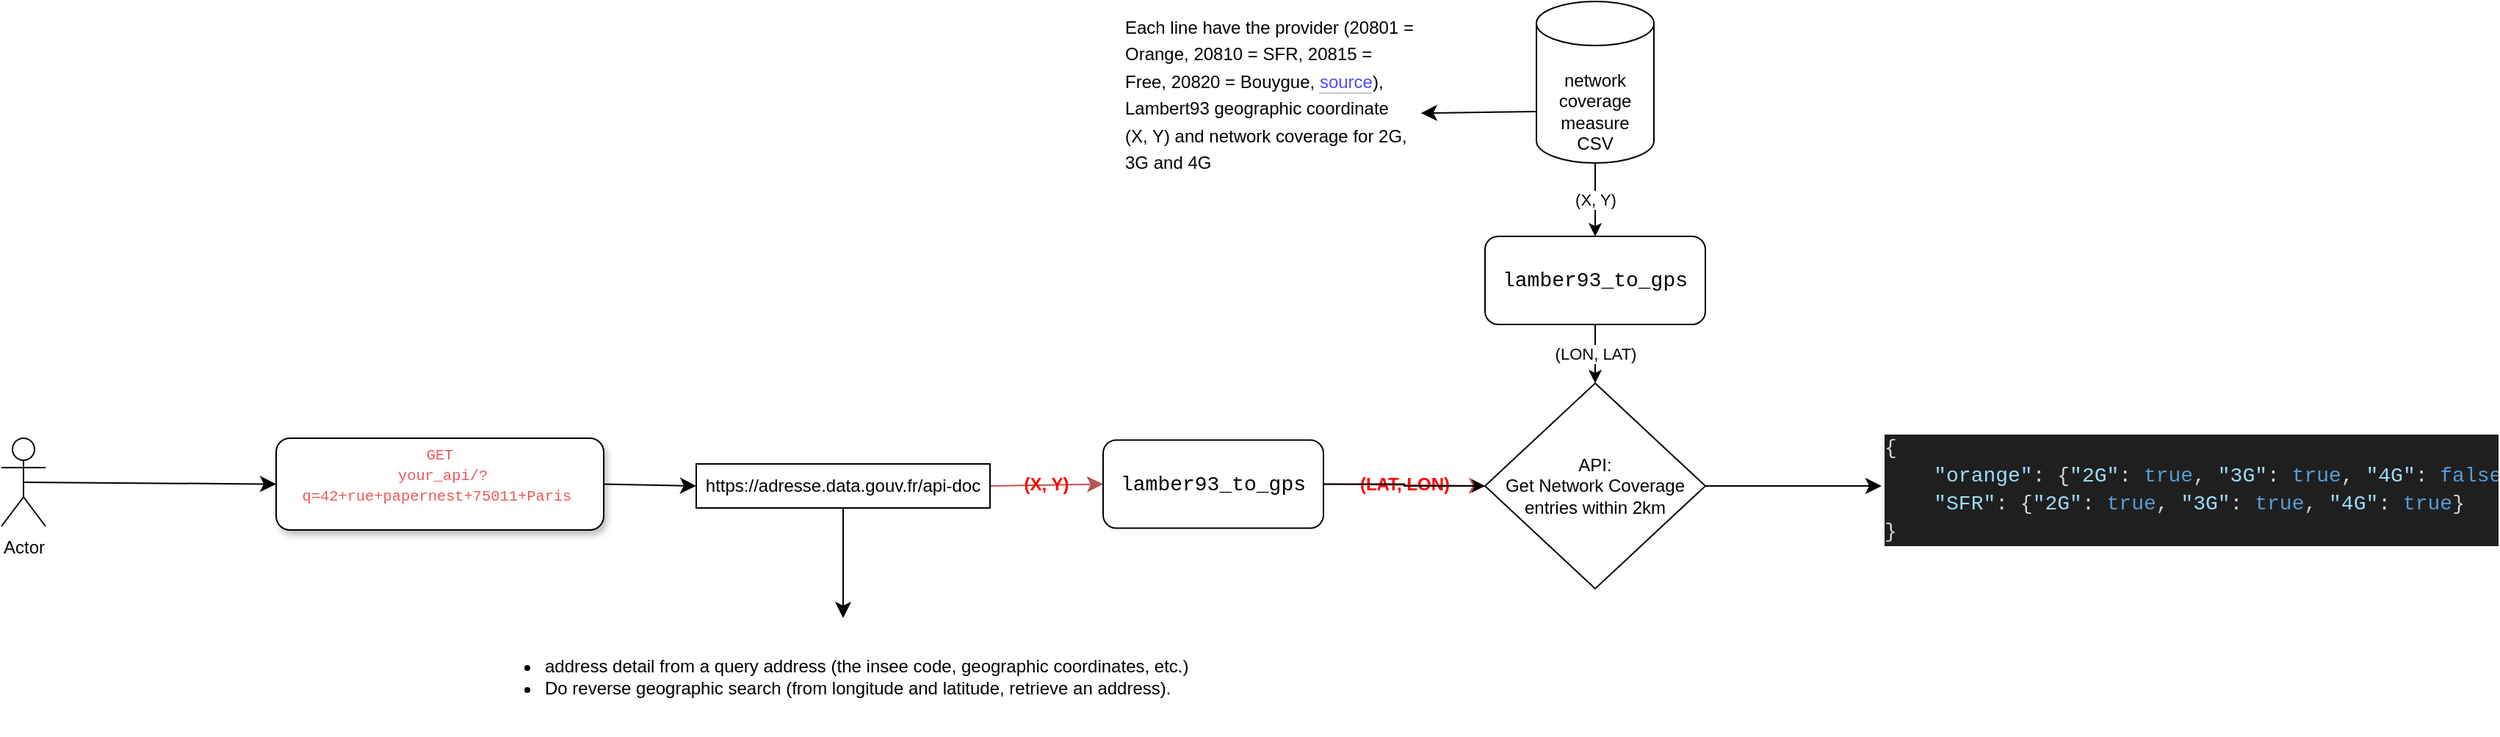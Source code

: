 <mxfile version="24.5.2" type="device">
  <diagram name="Página-1" id="5w6akExjLI2PrrA34aHM">
    <mxGraphModel dx="2253" dy="1962" grid="1" gridSize="10" guides="1" tooltips="1" connect="1" arrows="1" fold="1" page="1" pageScale="1" pageWidth="827" pageHeight="1169" background="#ffffff" math="0" shadow="0">
      <root>
        <mxCell id="0" />
        <mxCell id="1" parent="0" />
        <mxCell id="sL8t1JqwlWEROjjgBsKE-14" style="edgeStyle=none;curved=1;rounded=0;orthogonalLoop=1;jettySize=auto;html=1;exitX=1;exitY=0.5;exitDx=0;exitDy=0;fontSize=12;startSize=8;endSize=8;entryX=0;entryY=0.5;entryDx=0;entryDy=0;labelBackgroundColor=none;fontColor=default;" parent="1" source="sL8t1JqwlWEROjjgBsKE-1" target="sL8t1JqwlWEROjjgBsKE-15" edge="1">
          <mxGeometry relative="1" as="geometry">
            <mxPoint x="590" y="230" as="targetPoint" />
          </mxGeometry>
        </mxCell>
        <mxCell id="sL8t1JqwlWEROjjgBsKE-1" value="&lt;font style=&quot;vertical-align: inherit;&quot;&gt;&lt;font style=&quot;vertical-align: inherit;&quot;&gt;API:&lt;/font&gt;&lt;/font&gt;&lt;div&gt;&lt;font style=&quot;vertical-align: inherit;&quot;&gt;&lt;font style=&quot;vertical-align: inherit;&quot;&gt;Get Network Coverage entries within 2km&lt;/font&gt;&lt;/font&gt;&lt;/div&gt;" style="rhombus;whiteSpace=wrap;html=1;labelBackgroundColor=none;" parent="1" vertex="1">
          <mxGeometry x="410" y="240" width="150" height="140" as="geometry" />
        </mxCell>
        <mxCell id="ViLeS-YL35sJdWyMplOZ-2" value="(X, Y)" style="edgeStyle=orthogonalEdgeStyle;rounded=0;orthogonalLoop=1;jettySize=auto;html=1;exitX=0.5;exitY=1;exitDx=0;exitDy=0;exitPerimeter=0;entryX=0.5;entryY=0;entryDx=0;entryDy=0;" parent="1" source="sL8t1JqwlWEROjjgBsKE-2" target="ViLeS-YL35sJdWyMplOZ-1" edge="1">
          <mxGeometry relative="1" as="geometry" />
        </mxCell>
        <mxCell id="sL8t1JqwlWEROjjgBsKE-2" value="&lt;br&gt;network coverage measure&lt;br&gt;CSV" style="shape=cylinder3;whiteSpace=wrap;html=1;boundedLbl=1;backgroundOutline=1;size=15;labelBackgroundColor=none;" parent="1" vertex="1">
          <mxGeometry x="445" y="-20" width="80" height="110" as="geometry" />
        </mxCell>
        <mxCell id="sL8t1JqwlWEROjjgBsKE-5" value="&lt;h1 style=&quot;margin-top: 0px; line-height: 60%;&quot;&gt;&lt;span style=&quot;background-color: initial; font-size: 12px; font-weight: normal;&quot;&gt;Each line have the provider (20801 = Orange, 20810 = SFR, 20815 = Free, 20820 = Bouygue, &lt;/span&gt;&lt;a style=&quot;background-color: initial; font-size: 12px; font-weight: normal; cursor: pointer; overflow-wrap: break-word; text-decoration: inherit;&quot; tabindex=&quot;0&quot; data-token-index=&quot;1&quot; rel=&quot;noopener noreferrer&quot; class=&quot;notion-link-token notion-focusable-token notion-enable-hover&quot; href=&quot;https://fr.wikipedia.org/wiki/Mobile_Network_Code#Tableau_des_MNC_pour_la_France_m%C3%A9tropolitaine&quot;&gt;&lt;span class=&quot;link-annotation-unknown-block-id-1845796663&quot; style=&quot;border-bottom:0.05em solid;border-color:rgba(55,53,47,.4);opacity:0.7&quot;&gt;source&lt;/span&gt;&lt;/a&gt;&lt;span style=&quot;background-color: initial; font-size: 12px; font-weight: normal;&quot;&gt;), Lambert93 geographic coordinate (X, Y) and network coverage for 2G, 3G and 4G&lt;/span&gt;&lt;br&gt;&lt;/h1&gt;" style="text;html=1;whiteSpace=wrap;overflow=hidden;rounded=0;labelBackgroundColor=none;" parent="1" vertex="1">
          <mxGeometry x="163" y="-20" width="200" height="130" as="geometry" />
        </mxCell>
        <mxCell id="sL8t1JqwlWEROjjgBsKE-7" style="edgeStyle=none;curved=1;rounded=0;orthogonalLoop=1;jettySize=auto;html=1;exitX=0;exitY=0;exitDx=0;exitDy=75;exitPerimeter=0;entryX=1.017;entryY=0.585;entryDx=0;entryDy=0;entryPerimeter=0;fontSize=12;startSize=8;endSize=8;labelBackgroundColor=none;fontColor=default;" parent="1" source="sL8t1JqwlWEROjjgBsKE-2" target="sL8t1JqwlWEROjjgBsKE-5" edge="1">
          <mxGeometry relative="1" as="geometry" />
        </mxCell>
        <mxCell id="sL8t1JqwlWEROjjgBsKE-12" style="edgeStyle=none;curved=1;rounded=0;orthogonalLoop=1;jettySize=auto;html=1;exitX=0.5;exitY=1;exitDx=0;exitDy=0;entryX=0.5;entryY=0;entryDx=0;entryDy=0;fontSize=12;startSize=8;endSize=8;labelBackgroundColor=none;fontColor=default;" parent="1" source="sL8t1JqwlWEROjjgBsKE-9" target="sL8t1JqwlWEROjjgBsKE-13" edge="1">
          <mxGeometry relative="1" as="geometry">
            <mxPoint x="60" y="400" as="targetPoint" />
          </mxGeometry>
        </mxCell>
        <mxCell id="sL8t1JqwlWEROjjgBsKE-28" value="(X, Y)" style="edgeStyle=none;curved=1;rounded=0;orthogonalLoop=1;jettySize=auto;html=1;exitX=1;exitY=0.5;exitDx=0;exitDy=0;fontSize=12;startSize=8;endSize=8;entryX=0;entryY=0.5;entryDx=0;entryDy=0;labelBackgroundColor=none;fontColor=#FF0000;fontStyle=1;strokeColor=#b85450;fillColor=#f8cecc;" parent="1" source="sL8t1JqwlWEROjjgBsKE-9" target="sL8t1JqwlWEROjjgBsKE-29" edge="1">
          <mxGeometry relative="1" as="geometry">
            <mxPoint x="190" y="310.118" as="targetPoint" />
          </mxGeometry>
        </mxCell>
        <UserObject label="https://adresse.data.gouv.fr/api-doc" link="https://adresse.data.gouv.fr/api-doc" id="sL8t1JqwlWEROjjgBsKE-9">
          <mxCell style="rounded=0;whiteSpace=wrap;html=1;labelBackgroundColor=none;" parent="1" vertex="1">
            <mxGeometry x="-127" y="295" width="200" height="30" as="geometry" />
          </mxCell>
        </UserObject>
        <mxCell id="sL8t1JqwlWEROjjgBsKE-13" value="&lt;ul&gt;&lt;li&gt;address detail from a query address (the insee code, geographic coordinates, etc.)&lt;/li&gt;&lt;li&gt;Do reverse geographic search (from longitude and latitude, retrieve an address).&lt;/li&gt;&lt;/ul&gt;" style="text;strokeColor=none;fillColor=none;html=1;whiteSpace=wrap;verticalAlign=middle;overflow=hidden;labelBackgroundColor=none;" parent="1" vertex="1">
          <mxGeometry x="-272" y="400" width="490" height="80" as="geometry" />
        </mxCell>
        <mxCell id="sL8t1JqwlWEROjjgBsKE-15" value="&lt;h1 style=&quot;margin-top: 0px; line-height: 60%;&quot;&gt;&lt;div style=&quot;color: #cccccc;background-color: #1f1f1f;font-family: Consolas, &#39;Courier New&#39;, monospace;font-weight: normal;font-size: 14px;line-height: 19px;white-space: pre;&quot;&gt;&lt;div&gt;&lt;/div&gt;&lt;div&gt;&lt;span style=&quot;color: #d4d4d4;&quot;&gt;{&lt;/span&gt;&lt;/div&gt;&lt;div&gt;&lt;span style=&quot;color: #d4d4d4;&quot;&gt;&amp;nbsp; &amp;nbsp; &lt;/span&gt;&lt;span style=&quot;color: #9cdcfe;&quot;&gt;&quot;orange&quot;&lt;/span&gt;&lt;span style=&quot;color: #d4d4d4;&quot;&gt;: {&lt;/span&gt;&lt;span style=&quot;color: #9cdcfe;&quot;&gt;&quot;2G&quot;&lt;/span&gt;&lt;span style=&quot;color: #d4d4d4;&quot;&gt;: &lt;/span&gt;&lt;span style=&quot;color: #569cd6;&quot;&gt;true&lt;/span&gt;&lt;span style=&quot;color: #d4d4d4;&quot;&gt;, &lt;/span&gt;&lt;span style=&quot;color: #9cdcfe;&quot;&gt;&quot;3G&quot;&lt;/span&gt;&lt;span style=&quot;color: #d4d4d4;&quot;&gt;: &lt;/span&gt;&lt;span style=&quot;color: #569cd6;&quot;&gt;true&lt;/span&gt;&lt;span style=&quot;color: #d4d4d4;&quot;&gt;, &lt;/span&gt;&lt;span style=&quot;color: #9cdcfe;&quot;&gt;&quot;4G&quot;&lt;/span&gt;&lt;span style=&quot;color: #d4d4d4;&quot;&gt;: &lt;/span&gt;&lt;span style=&quot;color: #569cd6;&quot;&gt;false&lt;/span&gt;&lt;span style=&quot;color: #d4d4d4;&quot;&gt;}, &lt;/span&gt;&lt;/div&gt;&lt;div&gt;&lt;span style=&quot;color: #d4d4d4;&quot;&gt;&amp;nbsp; &amp;nbsp; &lt;/span&gt;&lt;span style=&quot;color: #9cdcfe;&quot;&gt;&quot;SFR&quot;&lt;/span&gt;&lt;span style=&quot;color: #d4d4d4;&quot;&gt;: {&lt;/span&gt;&lt;span style=&quot;color: #9cdcfe;&quot;&gt;&quot;2G&quot;&lt;/span&gt;&lt;span style=&quot;color: #d4d4d4;&quot;&gt;: &lt;/span&gt;&lt;span style=&quot;color: #569cd6;&quot;&gt;true&lt;/span&gt;&lt;span style=&quot;color: #d4d4d4;&quot;&gt;, &lt;/span&gt;&lt;span style=&quot;color: #9cdcfe;&quot;&gt;&quot;3G&quot;&lt;/span&gt;&lt;span style=&quot;color: #d4d4d4;&quot;&gt;: &lt;/span&gt;&lt;span style=&quot;color: #569cd6;&quot;&gt;true&lt;/span&gt;&lt;span style=&quot;color: #d4d4d4;&quot;&gt;, &lt;/span&gt;&lt;span style=&quot;color: #9cdcfe;&quot;&gt;&quot;4G&quot;&lt;/span&gt;&lt;span style=&quot;color: #d4d4d4;&quot;&gt;: &lt;/span&gt;&lt;span style=&quot;color: #569cd6;&quot;&gt;true&lt;/span&gt;&lt;span style=&quot;color: #d4d4d4;&quot;&gt;}&lt;/span&gt;&lt;/div&gt;&lt;div&gt;&lt;span style=&quot;color: #d4d4d4;&quot;&gt;}&lt;/span&gt;&lt;/div&gt;&lt;/div&gt;&lt;/h1&gt;" style="text;html=1;whiteSpace=wrap;overflow=hidden;rounded=0;labelBackgroundColor=none;" parent="1" vertex="1">
          <mxGeometry x="680" y="267.5" width="420" height="85" as="geometry" />
        </mxCell>
        <mxCell id="sL8t1JqwlWEROjjgBsKE-22" style="edgeStyle=none;curved=1;rounded=0;orthogonalLoop=1;jettySize=auto;html=1;exitX=0.5;exitY=0.5;exitDx=0;exitDy=0;exitPerimeter=0;entryX=0;entryY=0.5;entryDx=0;entryDy=0;fontSize=12;startSize=8;endSize=8;labelBackgroundColor=none;fontColor=default;" parent="1" source="sL8t1JqwlWEROjjgBsKE-19" target="sL8t1JqwlWEROjjgBsKE-26" edge="1">
          <mxGeometry relative="1" as="geometry">
            <mxPoint x="-413.0" y="310" as="targetPoint" />
          </mxGeometry>
        </mxCell>
        <mxCell id="sL8t1JqwlWEROjjgBsKE-19" value="Actor" style="shape=umlActor;verticalLabelPosition=bottom;verticalAlign=top;html=1;outlineConnect=0;labelBackgroundColor=none;" parent="1" vertex="1">
          <mxGeometry x="-600" y="277.5" width="30" height="60" as="geometry" />
        </mxCell>
        <mxCell id="sL8t1JqwlWEROjjgBsKE-23" style="edgeStyle=none;curved=1;rounded=0;orthogonalLoop=1;jettySize=auto;html=1;entryX=0;entryY=0.5;entryDx=0;entryDy=0;fontSize=12;startSize=8;endSize=8;exitX=1;exitY=0.5;exitDx=0;exitDy=0;labelBackgroundColor=none;fontColor=default;" parent="1" source="sL8t1JqwlWEROjjgBsKE-26" target="sL8t1JqwlWEROjjgBsKE-9" edge="1">
          <mxGeometry relative="1" as="geometry">
            <mxPoint x="-223" y="310" as="sourcePoint" />
          </mxGeometry>
        </mxCell>
        <mxCell id="sL8t1JqwlWEROjjgBsKE-26" value="&#xa;&lt;div style=&quot;forced-color-adjust: none; color: rgb(0, 0, 0); font-family: Helvetica; font-size: 12px; font-style: normal; font-variant-ligatures: normal; font-variant-caps: normal; font-weight: 400; letter-spacing: normal; orphans: 2; text-align: center; text-indent: 0px; text-transform: none; widows: 2; word-spacing: 0px; -webkit-text-stroke-width: 0px; white-space: normal; text-decoration-thickness: initial; text-decoration-style: initial; text-decoration-color: initial;&quot;&gt;&lt;span style=&quot;forced-color-adjust: none; font-family: SFMono-Regular, Menlo, Consolas, &amp;quot;PT Mono&amp;quot;, &amp;quot;Liberation Mono&amp;quot;, Courier, monospace; line-height: normal; background-image: initial; background-position: initial; background-size: initial; background-repeat: initial; background-attachment: initial; background-origin: initial; background-clip: initial; color: rgb(235, 87, 87); border-radius: 4px; font-size: 10.2px; padding: 0.2em 0.4em;&quot; class=&quot;notion-enable-hover&quot; spellcheck=&quot;false&quot; data-token-index=&quot;0&quot;&gt;GET&lt;/span&gt;&lt;/div&gt;&lt;span style=&quot;forced-color-adjust: none; font-style: normal; font-variant-ligatures: normal; font-variant-caps: normal; font-weight: 400; letter-spacing: normal; orphans: 2; text-align: center; text-indent: 0px; text-transform: none; widows: 2; word-spacing: 0px; -webkit-text-stroke-width: 0px; white-space: normal; text-decoration-thickness: initial; text-decoration-style: initial; text-decoration-color: initial; font-family: SFMono-Regular, Menlo, Consolas, &amp;quot;PT Mono&amp;quot;, &amp;quot;Liberation Mono&amp;quot;, Courier, monospace; line-height: normal; background-image: initial; background-position: initial; background-size: initial; background-repeat: initial; background-attachment: initial; background-origin: initial; background-clip: initial; color: rgb(235, 87, 87); border-radius: 4px; font-size: 10.2px; padding: 0.2em 0.4em;&quot; class=&quot;notion-enable-hover&quot; spellcheck=&quot;false&quot; data-token-index=&quot;0&quot;&gt;your_api/?q=42+rue+papernest+75011+Paris&lt;/span&gt;&#xa;&#xa;" style="rounded=1;whiteSpace=wrap;html=1;labelBackgroundColor=none;labelBorderColor=none;textShadow=0;glass=0;shadow=1;" parent="1" vertex="1">
          <mxGeometry x="-413" y="277.5" width="223" height="62.5" as="geometry" />
        </mxCell>
        <mxCell id="sL8t1JqwlWEROjjgBsKE-30" value="(LAT, LON)" style="edgeStyle=none;curved=1;rounded=0;orthogonalLoop=1;jettySize=auto;html=1;exitX=1;exitY=0.5;exitDx=0;exitDy=0;entryX=0;entryY=0.5;entryDx=0;entryDy=0;fontSize=12;startSize=8;endSize=8;labelBackgroundColor=none;fontColor=#FF0000;fontStyle=1;fillColor=#f8cecc;strokeColor=#b85450;" parent="1" source="sL8t1JqwlWEROjjgBsKE-29" target="sL8t1JqwlWEROjjgBsKE-1" edge="1">
          <mxGeometry relative="1" as="geometry" />
        </mxCell>
        <mxCell id="sL8t1JqwlWEROjjgBsKE-31" value="" style="edgeStyle=orthogonalEdgeStyle;rounded=0;orthogonalLoop=1;jettySize=auto;html=1;" parent="1" source="sL8t1JqwlWEROjjgBsKE-29" target="sL8t1JqwlWEROjjgBsKE-1" edge="1">
          <mxGeometry relative="1" as="geometry" />
        </mxCell>
        <mxCell id="sL8t1JqwlWEROjjgBsKE-29" value="&lt;br&gt;&lt;div style=&quot;font-family: Consolas, &amp;quot;Courier New&amp;quot;, monospace; font-weight: normal; font-size: 14px; line-height: 19px; white-space: pre;&quot;&gt;&lt;div style=&quot;&quot;&gt;lamber93_to_gps&lt;/div&gt;&lt;/div&gt;&lt;div&gt;&lt;br&gt;&lt;/div&gt;" style="rounded=1;whiteSpace=wrap;html=1;direction=east;labelBackgroundColor=none;" parent="1" vertex="1">
          <mxGeometry x="150" y="278.75" width="150" height="60" as="geometry" />
        </mxCell>
        <mxCell id="ViLeS-YL35sJdWyMplOZ-3" value="(LON, LAT)" style="edgeStyle=orthogonalEdgeStyle;rounded=0;orthogonalLoop=1;jettySize=auto;html=1;exitX=0.5;exitY=1;exitDx=0;exitDy=0;" parent="1" source="ViLeS-YL35sJdWyMplOZ-1" target="sL8t1JqwlWEROjjgBsKE-1" edge="1">
          <mxGeometry relative="1" as="geometry" />
        </mxCell>
        <mxCell id="ViLeS-YL35sJdWyMplOZ-1" value="&lt;br&gt;&lt;div style=&quot;font-family: Consolas, &amp;quot;Courier New&amp;quot;, monospace; font-weight: normal; font-size: 14px; line-height: 19px; white-space: pre;&quot;&gt;&lt;div style=&quot;&quot;&gt;lamber93_to_gps&lt;/div&gt;&lt;/div&gt;&lt;div&gt;&lt;br&gt;&lt;/div&gt;" style="rounded=1;whiteSpace=wrap;html=1;direction=east;labelBackgroundColor=none;" parent="1" vertex="1">
          <mxGeometry x="410" y="140" width="150" height="60" as="geometry" />
        </mxCell>
      </root>
    </mxGraphModel>
  </diagram>
</mxfile>
